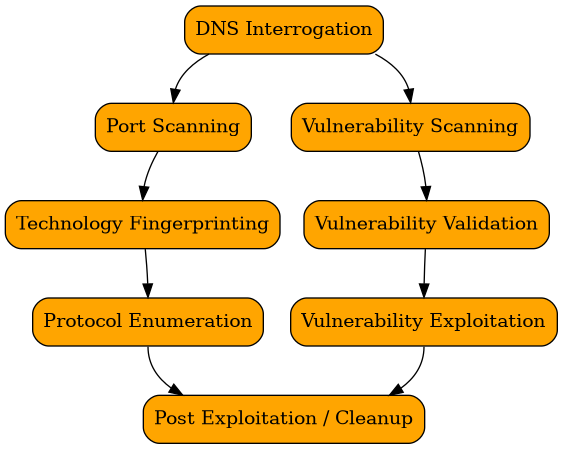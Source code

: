 @startuml
digraph G {
    node [
        shape = record, 
        fillcolor = Orange, 
        style = "filled, rounded",
        ]
        
    1 [label = "DNS Interrogation"]
    2 [label = "Port Scanning"]
    3 [label = "Technology Fingerprinting"]
    4 [label = "Protocol Enumeration"]
    5 [label = "Vulnerability Scanning"]
    6 [label = "Vulnerability Validation"]
    7 [label = "Vulnerability Exploitation"]
    8 [label = "Post Exploitation / Cleanup"]

    1 -> 2:n
    2 -> 3:n
    3 -> 4:n
    4:s -> 8
    1 -> 5:n
    5 -> 6:n
    6 -> 7:n
    7:s -> 8
}
@enduml
